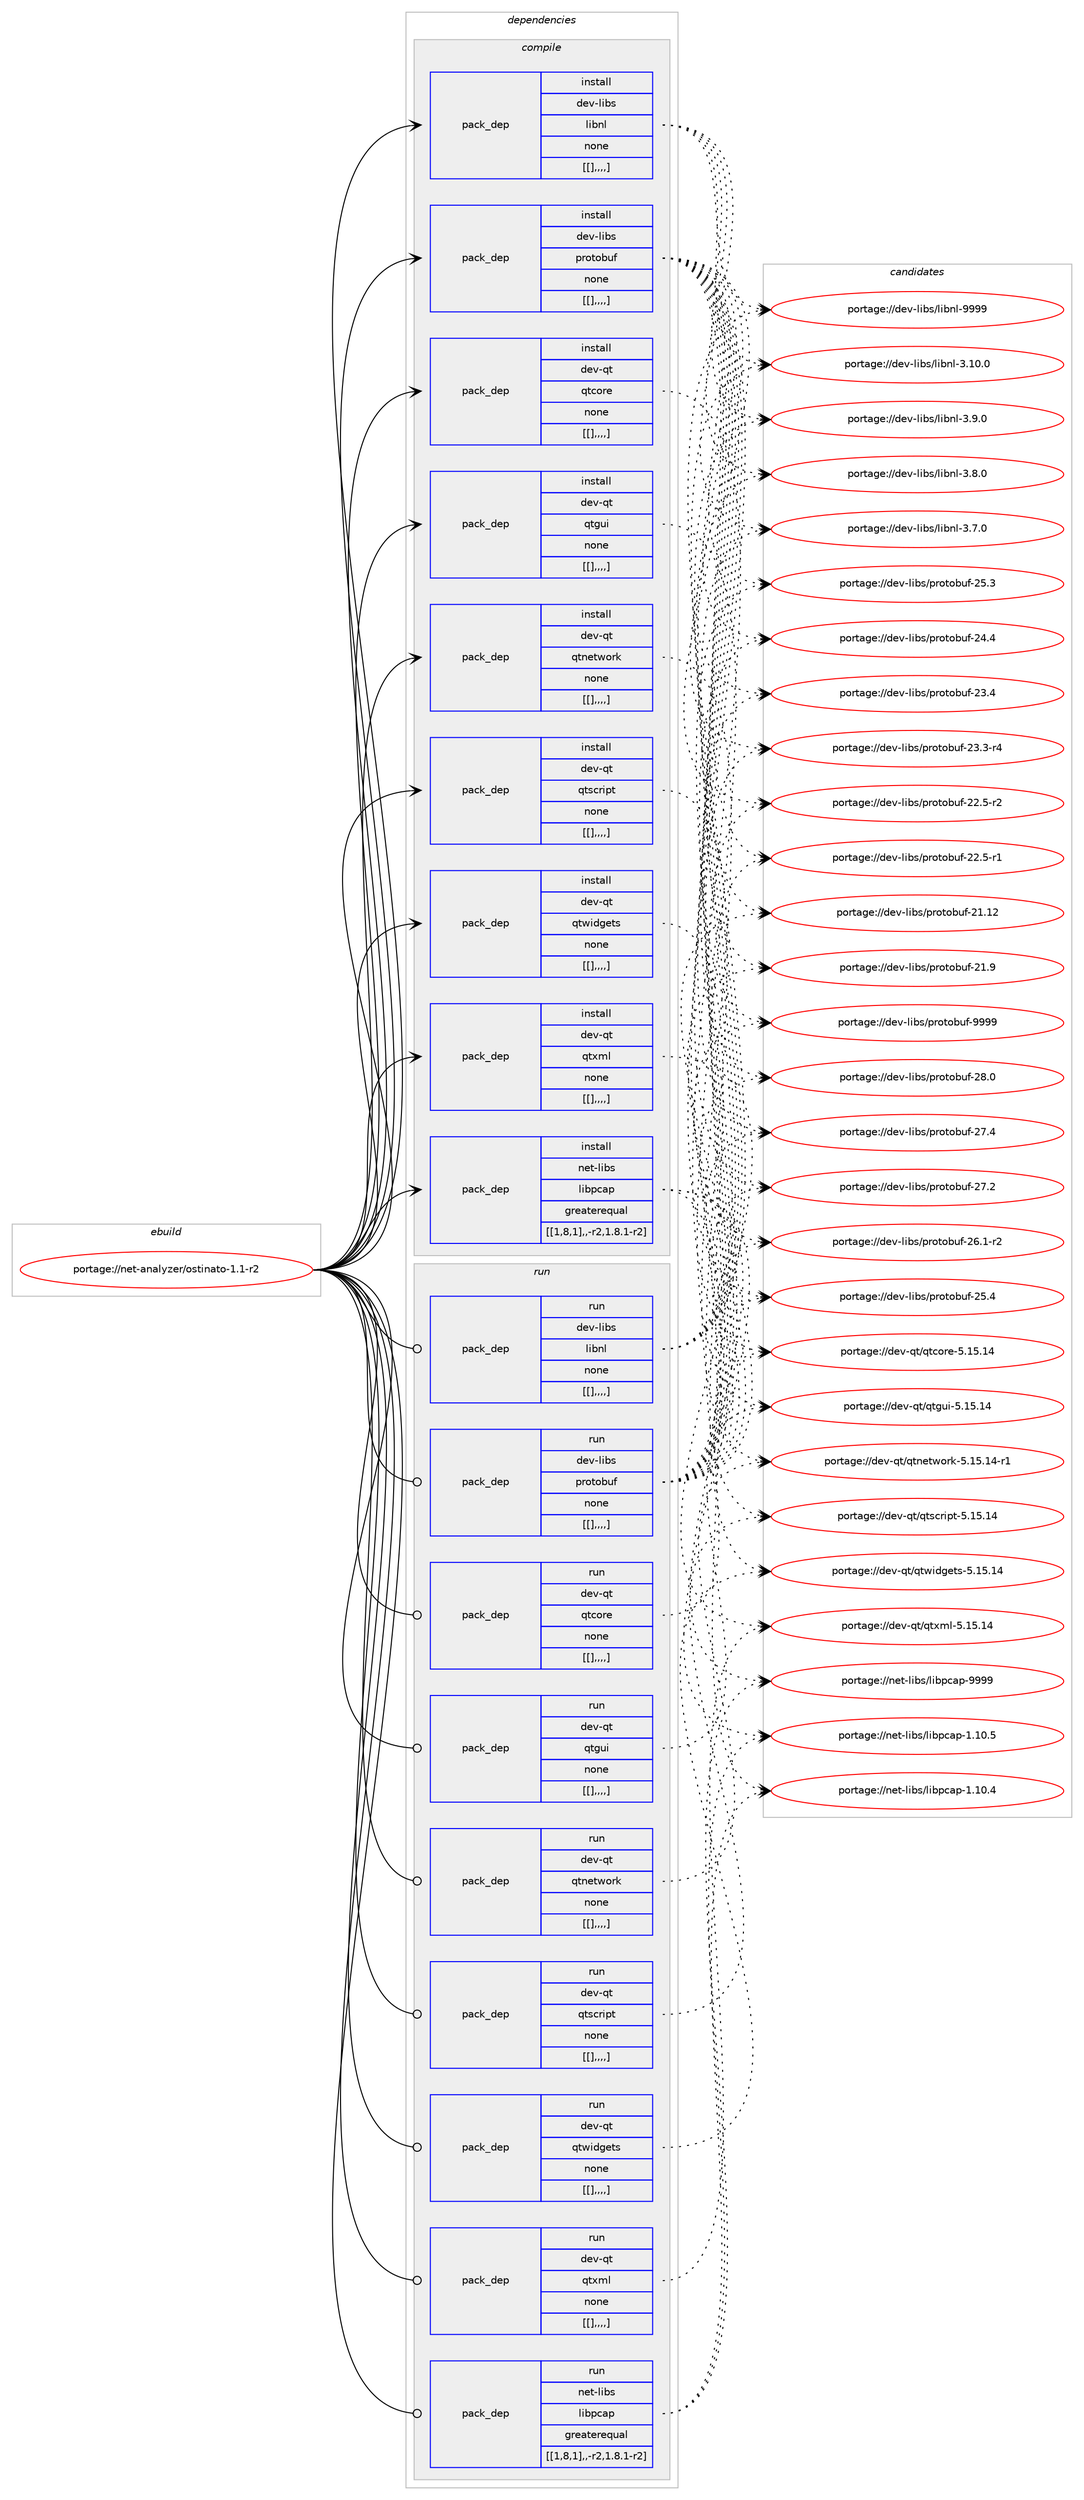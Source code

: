 digraph prolog {

# *************
# Graph options
# *************

newrank=true;
concentrate=true;
compound=true;
graph [rankdir=LR,fontname=Helvetica,fontsize=10,ranksep=1.5];#, ranksep=2.5, nodesep=0.2];
edge  [arrowhead=vee];
node  [fontname=Helvetica,fontsize=10];

# **********
# The ebuild
# **********

subgraph cluster_leftcol {
color=gray;
label=<<i>ebuild</i>>;
id [label="portage://net-analyzer/ostinato-1.1-r2", color=red, width=4, href="../net-analyzer/ostinato-1.1-r2.svg"];
}

# ****************
# The dependencies
# ****************

subgraph cluster_midcol {
color=gray;
label=<<i>dependencies</i>>;
subgraph cluster_compile {
fillcolor="#eeeeee";
style=filled;
label=<<i>compile</i>>;
subgraph pack264394 {
dependency359772 [label=<<TABLE BORDER="0" CELLBORDER="1" CELLSPACING="0" CELLPADDING="4" WIDTH="220"><TR><TD ROWSPAN="6" CELLPADDING="30">pack_dep</TD></TR><TR><TD WIDTH="110">install</TD></TR><TR><TD>dev-libs</TD></TR><TR><TD>libnl</TD></TR><TR><TD>none</TD></TR><TR><TD>[[],,,,]</TD></TR></TABLE>>, shape=none, color=blue];
}
id:e -> dependency359772:w [weight=20,style="solid",arrowhead="vee"];
subgraph pack264395 {
dependency359773 [label=<<TABLE BORDER="0" CELLBORDER="1" CELLSPACING="0" CELLPADDING="4" WIDTH="220"><TR><TD ROWSPAN="6" CELLPADDING="30">pack_dep</TD></TR><TR><TD WIDTH="110">install</TD></TR><TR><TD>dev-libs</TD></TR><TR><TD>protobuf</TD></TR><TR><TD>none</TD></TR><TR><TD>[[],,,,]</TD></TR></TABLE>>, shape=none, color=blue];
}
id:e -> dependency359773:w [weight=20,style="solid",arrowhead="vee"];
subgraph pack264396 {
dependency359774 [label=<<TABLE BORDER="0" CELLBORDER="1" CELLSPACING="0" CELLPADDING="4" WIDTH="220"><TR><TD ROWSPAN="6" CELLPADDING="30">pack_dep</TD></TR><TR><TD WIDTH="110">install</TD></TR><TR><TD>dev-qt</TD></TR><TR><TD>qtcore</TD></TR><TR><TD>none</TD></TR><TR><TD>[[],,,,]</TD></TR></TABLE>>, shape=none, color=blue];
}
id:e -> dependency359774:w [weight=20,style="solid",arrowhead="vee"];
subgraph pack264397 {
dependency359775 [label=<<TABLE BORDER="0" CELLBORDER="1" CELLSPACING="0" CELLPADDING="4" WIDTH="220"><TR><TD ROWSPAN="6" CELLPADDING="30">pack_dep</TD></TR><TR><TD WIDTH="110">install</TD></TR><TR><TD>dev-qt</TD></TR><TR><TD>qtgui</TD></TR><TR><TD>none</TD></TR><TR><TD>[[],,,,]</TD></TR></TABLE>>, shape=none, color=blue];
}
id:e -> dependency359775:w [weight=20,style="solid",arrowhead="vee"];
subgraph pack264398 {
dependency359776 [label=<<TABLE BORDER="0" CELLBORDER="1" CELLSPACING="0" CELLPADDING="4" WIDTH="220"><TR><TD ROWSPAN="6" CELLPADDING="30">pack_dep</TD></TR><TR><TD WIDTH="110">install</TD></TR><TR><TD>dev-qt</TD></TR><TR><TD>qtnetwork</TD></TR><TR><TD>none</TD></TR><TR><TD>[[],,,,]</TD></TR></TABLE>>, shape=none, color=blue];
}
id:e -> dependency359776:w [weight=20,style="solid",arrowhead="vee"];
subgraph pack264399 {
dependency359777 [label=<<TABLE BORDER="0" CELLBORDER="1" CELLSPACING="0" CELLPADDING="4" WIDTH="220"><TR><TD ROWSPAN="6" CELLPADDING="30">pack_dep</TD></TR><TR><TD WIDTH="110">install</TD></TR><TR><TD>dev-qt</TD></TR><TR><TD>qtscript</TD></TR><TR><TD>none</TD></TR><TR><TD>[[],,,,]</TD></TR></TABLE>>, shape=none, color=blue];
}
id:e -> dependency359777:w [weight=20,style="solid",arrowhead="vee"];
subgraph pack264400 {
dependency359778 [label=<<TABLE BORDER="0" CELLBORDER="1" CELLSPACING="0" CELLPADDING="4" WIDTH="220"><TR><TD ROWSPAN="6" CELLPADDING="30">pack_dep</TD></TR><TR><TD WIDTH="110">install</TD></TR><TR><TD>dev-qt</TD></TR><TR><TD>qtwidgets</TD></TR><TR><TD>none</TD></TR><TR><TD>[[],,,,]</TD></TR></TABLE>>, shape=none, color=blue];
}
id:e -> dependency359778:w [weight=20,style="solid",arrowhead="vee"];
subgraph pack264401 {
dependency359779 [label=<<TABLE BORDER="0" CELLBORDER="1" CELLSPACING="0" CELLPADDING="4" WIDTH="220"><TR><TD ROWSPAN="6" CELLPADDING="30">pack_dep</TD></TR><TR><TD WIDTH="110">install</TD></TR><TR><TD>dev-qt</TD></TR><TR><TD>qtxml</TD></TR><TR><TD>none</TD></TR><TR><TD>[[],,,,]</TD></TR></TABLE>>, shape=none, color=blue];
}
id:e -> dependency359779:w [weight=20,style="solid",arrowhead="vee"];
subgraph pack264402 {
dependency359780 [label=<<TABLE BORDER="0" CELLBORDER="1" CELLSPACING="0" CELLPADDING="4" WIDTH="220"><TR><TD ROWSPAN="6" CELLPADDING="30">pack_dep</TD></TR><TR><TD WIDTH="110">install</TD></TR><TR><TD>net-libs</TD></TR><TR><TD>libpcap</TD></TR><TR><TD>greaterequal</TD></TR><TR><TD>[[1,8,1],,-r2,1.8.1-r2]</TD></TR></TABLE>>, shape=none, color=blue];
}
id:e -> dependency359780:w [weight=20,style="solid",arrowhead="vee"];
}
subgraph cluster_compileandrun {
fillcolor="#eeeeee";
style=filled;
label=<<i>compile and run</i>>;
}
subgraph cluster_run {
fillcolor="#eeeeee";
style=filled;
label=<<i>run</i>>;
subgraph pack264403 {
dependency359781 [label=<<TABLE BORDER="0" CELLBORDER="1" CELLSPACING="0" CELLPADDING="4" WIDTH="220"><TR><TD ROWSPAN="6" CELLPADDING="30">pack_dep</TD></TR><TR><TD WIDTH="110">run</TD></TR><TR><TD>dev-libs</TD></TR><TR><TD>libnl</TD></TR><TR><TD>none</TD></TR><TR><TD>[[],,,,]</TD></TR></TABLE>>, shape=none, color=blue];
}
id:e -> dependency359781:w [weight=20,style="solid",arrowhead="odot"];
subgraph pack264404 {
dependency359782 [label=<<TABLE BORDER="0" CELLBORDER="1" CELLSPACING="0" CELLPADDING="4" WIDTH="220"><TR><TD ROWSPAN="6" CELLPADDING="30">pack_dep</TD></TR><TR><TD WIDTH="110">run</TD></TR><TR><TD>dev-libs</TD></TR><TR><TD>protobuf</TD></TR><TR><TD>none</TD></TR><TR><TD>[[],,,,]</TD></TR></TABLE>>, shape=none, color=blue];
}
id:e -> dependency359782:w [weight=20,style="solid",arrowhead="odot"];
subgraph pack264405 {
dependency359783 [label=<<TABLE BORDER="0" CELLBORDER="1" CELLSPACING="0" CELLPADDING="4" WIDTH="220"><TR><TD ROWSPAN="6" CELLPADDING="30">pack_dep</TD></TR><TR><TD WIDTH="110">run</TD></TR><TR><TD>dev-qt</TD></TR><TR><TD>qtcore</TD></TR><TR><TD>none</TD></TR><TR><TD>[[],,,,]</TD></TR></TABLE>>, shape=none, color=blue];
}
id:e -> dependency359783:w [weight=20,style="solid",arrowhead="odot"];
subgraph pack264406 {
dependency359784 [label=<<TABLE BORDER="0" CELLBORDER="1" CELLSPACING="0" CELLPADDING="4" WIDTH="220"><TR><TD ROWSPAN="6" CELLPADDING="30">pack_dep</TD></TR><TR><TD WIDTH="110">run</TD></TR><TR><TD>dev-qt</TD></TR><TR><TD>qtgui</TD></TR><TR><TD>none</TD></TR><TR><TD>[[],,,,]</TD></TR></TABLE>>, shape=none, color=blue];
}
id:e -> dependency359784:w [weight=20,style="solid",arrowhead="odot"];
subgraph pack264407 {
dependency359785 [label=<<TABLE BORDER="0" CELLBORDER="1" CELLSPACING="0" CELLPADDING="4" WIDTH="220"><TR><TD ROWSPAN="6" CELLPADDING="30">pack_dep</TD></TR><TR><TD WIDTH="110">run</TD></TR><TR><TD>dev-qt</TD></TR><TR><TD>qtnetwork</TD></TR><TR><TD>none</TD></TR><TR><TD>[[],,,,]</TD></TR></TABLE>>, shape=none, color=blue];
}
id:e -> dependency359785:w [weight=20,style="solid",arrowhead="odot"];
subgraph pack264408 {
dependency359786 [label=<<TABLE BORDER="0" CELLBORDER="1" CELLSPACING="0" CELLPADDING="4" WIDTH="220"><TR><TD ROWSPAN="6" CELLPADDING="30">pack_dep</TD></TR><TR><TD WIDTH="110">run</TD></TR><TR><TD>dev-qt</TD></TR><TR><TD>qtscript</TD></TR><TR><TD>none</TD></TR><TR><TD>[[],,,,]</TD></TR></TABLE>>, shape=none, color=blue];
}
id:e -> dependency359786:w [weight=20,style="solid",arrowhead="odot"];
subgraph pack264409 {
dependency359787 [label=<<TABLE BORDER="0" CELLBORDER="1" CELLSPACING="0" CELLPADDING="4" WIDTH="220"><TR><TD ROWSPAN="6" CELLPADDING="30">pack_dep</TD></TR><TR><TD WIDTH="110">run</TD></TR><TR><TD>dev-qt</TD></TR><TR><TD>qtwidgets</TD></TR><TR><TD>none</TD></TR><TR><TD>[[],,,,]</TD></TR></TABLE>>, shape=none, color=blue];
}
id:e -> dependency359787:w [weight=20,style="solid",arrowhead="odot"];
subgraph pack264410 {
dependency359788 [label=<<TABLE BORDER="0" CELLBORDER="1" CELLSPACING="0" CELLPADDING="4" WIDTH="220"><TR><TD ROWSPAN="6" CELLPADDING="30">pack_dep</TD></TR><TR><TD WIDTH="110">run</TD></TR><TR><TD>dev-qt</TD></TR><TR><TD>qtxml</TD></TR><TR><TD>none</TD></TR><TR><TD>[[],,,,]</TD></TR></TABLE>>, shape=none, color=blue];
}
id:e -> dependency359788:w [weight=20,style="solid",arrowhead="odot"];
subgraph pack264411 {
dependency359789 [label=<<TABLE BORDER="0" CELLBORDER="1" CELLSPACING="0" CELLPADDING="4" WIDTH="220"><TR><TD ROWSPAN="6" CELLPADDING="30">pack_dep</TD></TR><TR><TD WIDTH="110">run</TD></TR><TR><TD>net-libs</TD></TR><TR><TD>libpcap</TD></TR><TR><TD>greaterequal</TD></TR><TR><TD>[[1,8,1],,-r2,1.8.1-r2]</TD></TR></TABLE>>, shape=none, color=blue];
}
id:e -> dependency359789:w [weight=20,style="solid",arrowhead="odot"];
}
}

# **************
# The candidates
# **************

subgraph cluster_choices {
rank=same;
color=gray;
label=<<i>candidates</i>>;

subgraph choice264394 {
color=black;
nodesep=1;
choice100101118451081059811547108105981101084557575757 [label="portage://dev-libs/libnl-9999", color=red, width=4,href="../dev-libs/libnl-9999.svg"];
choice1001011184510810598115471081059811010845514649484648 [label="portage://dev-libs/libnl-3.10.0", color=red, width=4,href="../dev-libs/libnl-3.10.0.svg"];
choice10010111845108105981154710810598110108455146574648 [label="portage://dev-libs/libnl-3.9.0", color=red, width=4,href="../dev-libs/libnl-3.9.0.svg"];
choice10010111845108105981154710810598110108455146564648 [label="portage://dev-libs/libnl-3.8.0", color=red, width=4,href="../dev-libs/libnl-3.8.0.svg"];
choice10010111845108105981154710810598110108455146554648 [label="portage://dev-libs/libnl-3.7.0", color=red, width=4,href="../dev-libs/libnl-3.7.0.svg"];
dependency359772:e -> choice100101118451081059811547108105981101084557575757:w [style=dotted,weight="100"];
dependency359772:e -> choice1001011184510810598115471081059811010845514649484648:w [style=dotted,weight="100"];
dependency359772:e -> choice10010111845108105981154710810598110108455146574648:w [style=dotted,weight="100"];
dependency359772:e -> choice10010111845108105981154710810598110108455146564648:w [style=dotted,weight="100"];
dependency359772:e -> choice10010111845108105981154710810598110108455146554648:w [style=dotted,weight="100"];
}
subgraph choice264395 {
color=black;
nodesep=1;
choice100101118451081059811547112114111116111981171024557575757 [label="portage://dev-libs/protobuf-9999", color=red, width=4,href="../dev-libs/protobuf-9999.svg"];
choice100101118451081059811547112114111116111981171024550564648 [label="portage://dev-libs/protobuf-28.0", color=red, width=4,href="../dev-libs/protobuf-28.0.svg"];
choice100101118451081059811547112114111116111981171024550554652 [label="portage://dev-libs/protobuf-27.4", color=red, width=4,href="../dev-libs/protobuf-27.4.svg"];
choice100101118451081059811547112114111116111981171024550554650 [label="portage://dev-libs/protobuf-27.2", color=red, width=4,href="../dev-libs/protobuf-27.2.svg"];
choice1001011184510810598115471121141111161119811710245505446494511450 [label="portage://dev-libs/protobuf-26.1-r2", color=red, width=4,href="../dev-libs/protobuf-26.1-r2.svg"];
choice100101118451081059811547112114111116111981171024550534652 [label="portage://dev-libs/protobuf-25.4", color=red, width=4,href="../dev-libs/protobuf-25.4.svg"];
choice100101118451081059811547112114111116111981171024550534651 [label="portage://dev-libs/protobuf-25.3", color=red, width=4,href="../dev-libs/protobuf-25.3.svg"];
choice100101118451081059811547112114111116111981171024550524652 [label="portage://dev-libs/protobuf-24.4", color=red, width=4,href="../dev-libs/protobuf-24.4.svg"];
choice100101118451081059811547112114111116111981171024550514652 [label="portage://dev-libs/protobuf-23.4", color=red, width=4,href="../dev-libs/protobuf-23.4.svg"];
choice1001011184510810598115471121141111161119811710245505146514511452 [label="portage://dev-libs/protobuf-23.3-r4", color=red, width=4,href="../dev-libs/protobuf-23.3-r4.svg"];
choice1001011184510810598115471121141111161119811710245505046534511450 [label="portage://dev-libs/protobuf-22.5-r2", color=red, width=4,href="../dev-libs/protobuf-22.5-r2.svg"];
choice1001011184510810598115471121141111161119811710245505046534511449 [label="portage://dev-libs/protobuf-22.5-r1", color=red, width=4,href="../dev-libs/protobuf-22.5-r1.svg"];
choice10010111845108105981154711211411111611198117102455049464950 [label="portage://dev-libs/protobuf-21.12", color=red, width=4,href="../dev-libs/protobuf-21.12.svg"];
choice100101118451081059811547112114111116111981171024550494657 [label="portage://dev-libs/protobuf-21.9", color=red, width=4,href="../dev-libs/protobuf-21.9.svg"];
dependency359773:e -> choice100101118451081059811547112114111116111981171024557575757:w [style=dotted,weight="100"];
dependency359773:e -> choice100101118451081059811547112114111116111981171024550564648:w [style=dotted,weight="100"];
dependency359773:e -> choice100101118451081059811547112114111116111981171024550554652:w [style=dotted,weight="100"];
dependency359773:e -> choice100101118451081059811547112114111116111981171024550554650:w [style=dotted,weight="100"];
dependency359773:e -> choice1001011184510810598115471121141111161119811710245505446494511450:w [style=dotted,weight="100"];
dependency359773:e -> choice100101118451081059811547112114111116111981171024550534652:w [style=dotted,weight="100"];
dependency359773:e -> choice100101118451081059811547112114111116111981171024550534651:w [style=dotted,weight="100"];
dependency359773:e -> choice100101118451081059811547112114111116111981171024550524652:w [style=dotted,weight="100"];
dependency359773:e -> choice100101118451081059811547112114111116111981171024550514652:w [style=dotted,weight="100"];
dependency359773:e -> choice1001011184510810598115471121141111161119811710245505146514511452:w [style=dotted,weight="100"];
dependency359773:e -> choice1001011184510810598115471121141111161119811710245505046534511450:w [style=dotted,weight="100"];
dependency359773:e -> choice1001011184510810598115471121141111161119811710245505046534511449:w [style=dotted,weight="100"];
dependency359773:e -> choice10010111845108105981154711211411111611198117102455049464950:w [style=dotted,weight="100"];
dependency359773:e -> choice100101118451081059811547112114111116111981171024550494657:w [style=dotted,weight="100"];
}
subgraph choice264396 {
color=black;
nodesep=1;
choice1001011184511311647113116991111141014553464953464952 [label="portage://dev-qt/qtcore-5.15.14", color=red, width=4,href="../dev-qt/qtcore-5.15.14.svg"];
dependency359774:e -> choice1001011184511311647113116991111141014553464953464952:w [style=dotted,weight="100"];
}
subgraph choice264397 {
color=black;
nodesep=1;
choice10010111845113116471131161031171054553464953464952 [label="portage://dev-qt/qtgui-5.15.14", color=red, width=4,href="../dev-qt/qtgui-5.15.14.svg"];
dependency359775:e -> choice10010111845113116471131161031171054553464953464952:w [style=dotted,weight="100"];
}
subgraph choice264398 {
color=black;
nodesep=1;
choice100101118451131164711311611010111611911111410745534649534649524511449 [label="portage://dev-qt/qtnetwork-5.15.14-r1", color=red, width=4,href="../dev-qt/qtnetwork-5.15.14-r1.svg"];
dependency359776:e -> choice100101118451131164711311611010111611911111410745534649534649524511449:w [style=dotted,weight="100"];
}
subgraph choice264399 {
color=black;
nodesep=1;
choice1001011184511311647113116115991141051121164553464953464952 [label="portage://dev-qt/qtscript-5.15.14", color=red, width=4,href="../dev-qt/qtscript-5.15.14.svg"];
dependency359777:e -> choice1001011184511311647113116115991141051121164553464953464952:w [style=dotted,weight="100"];
}
subgraph choice264400 {
color=black;
nodesep=1;
choice10010111845113116471131161191051001031011161154553464953464952 [label="portage://dev-qt/qtwidgets-5.15.14", color=red, width=4,href="../dev-qt/qtwidgets-5.15.14.svg"];
dependency359778:e -> choice10010111845113116471131161191051001031011161154553464953464952:w [style=dotted,weight="100"];
}
subgraph choice264401 {
color=black;
nodesep=1;
choice10010111845113116471131161201091084553464953464952 [label="portage://dev-qt/qtxml-5.15.14", color=red, width=4,href="../dev-qt/qtxml-5.15.14.svg"];
dependency359779:e -> choice10010111845113116471131161201091084553464953464952:w [style=dotted,weight="100"];
}
subgraph choice264402 {
color=black;
nodesep=1;
choice1101011164510810598115471081059811299971124557575757 [label="portage://net-libs/libpcap-9999", color=red, width=4,href="../net-libs/libpcap-9999.svg"];
choice11010111645108105981154710810598112999711245494649484653 [label="portage://net-libs/libpcap-1.10.5", color=red, width=4,href="../net-libs/libpcap-1.10.5.svg"];
choice11010111645108105981154710810598112999711245494649484652 [label="portage://net-libs/libpcap-1.10.4", color=red, width=4,href="../net-libs/libpcap-1.10.4.svg"];
dependency359780:e -> choice1101011164510810598115471081059811299971124557575757:w [style=dotted,weight="100"];
dependency359780:e -> choice11010111645108105981154710810598112999711245494649484653:w [style=dotted,weight="100"];
dependency359780:e -> choice11010111645108105981154710810598112999711245494649484652:w [style=dotted,weight="100"];
}
subgraph choice264403 {
color=black;
nodesep=1;
choice100101118451081059811547108105981101084557575757 [label="portage://dev-libs/libnl-9999", color=red, width=4,href="../dev-libs/libnl-9999.svg"];
choice1001011184510810598115471081059811010845514649484648 [label="portage://dev-libs/libnl-3.10.0", color=red, width=4,href="../dev-libs/libnl-3.10.0.svg"];
choice10010111845108105981154710810598110108455146574648 [label="portage://dev-libs/libnl-3.9.0", color=red, width=4,href="../dev-libs/libnl-3.9.0.svg"];
choice10010111845108105981154710810598110108455146564648 [label="portage://dev-libs/libnl-3.8.0", color=red, width=4,href="../dev-libs/libnl-3.8.0.svg"];
choice10010111845108105981154710810598110108455146554648 [label="portage://dev-libs/libnl-3.7.0", color=red, width=4,href="../dev-libs/libnl-3.7.0.svg"];
dependency359781:e -> choice100101118451081059811547108105981101084557575757:w [style=dotted,weight="100"];
dependency359781:e -> choice1001011184510810598115471081059811010845514649484648:w [style=dotted,weight="100"];
dependency359781:e -> choice10010111845108105981154710810598110108455146574648:w [style=dotted,weight="100"];
dependency359781:e -> choice10010111845108105981154710810598110108455146564648:w [style=dotted,weight="100"];
dependency359781:e -> choice10010111845108105981154710810598110108455146554648:w [style=dotted,weight="100"];
}
subgraph choice264404 {
color=black;
nodesep=1;
choice100101118451081059811547112114111116111981171024557575757 [label="portage://dev-libs/protobuf-9999", color=red, width=4,href="../dev-libs/protobuf-9999.svg"];
choice100101118451081059811547112114111116111981171024550564648 [label="portage://dev-libs/protobuf-28.0", color=red, width=4,href="../dev-libs/protobuf-28.0.svg"];
choice100101118451081059811547112114111116111981171024550554652 [label="portage://dev-libs/protobuf-27.4", color=red, width=4,href="../dev-libs/protobuf-27.4.svg"];
choice100101118451081059811547112114111116111981171024550554650 [label="portage://dev-libs/protobuf-27.2", color=red, width=4,href="../dev-libs/protobuf-27.2.svg"];
choice1001011184510810598115471121141111161119811710245505446494511450 [label="portage://dev-libs/protobuf-26.1-r2", color=red, width=4,href="../dev-libs/protobuf-26.1-r2.svg"];
choice100101118451081059811547112114111116111981171024550534652 [label="portage://dev-libs/protobuf-25.4", color=red, width=4,href="../dev-libs/protobuf-25.4.svg"];
choice100101118451081059811547112114111116111981171024550534651 [label="portage://dev-libs/protobuf-25.3", color=red, width=4,href="../dev-libs/protobuf-25.3.svg"];
choice100101118451081059811547112114111116111981171024550524652 [label="portage://dev-libs/protobuf-24.4", color=red, width=4,href="../dev-libs/protobuf-24.4.svg"];
choice100101118451081059811547112114111116111981171024550514652 [label="portage://dev-libs/protobuf-23.4", color=red, width=4,href="../dev-libs/protobuf-23.4.svg"];
choice1001011184510810598115471121141111161119811710245505146514511452 [label="portage://dev-libs/protobuf-23.3-r4", color=red, width=4,href="../dev-libs/protobuf-23.3-r4.svg"];
choice1001011184510810598115471121141111161119811710245505046534511450 [label="portage://dev-libs/protobuf-22.5-r2", color=red, width=4,href="../dev-libs/protobuf-22.5-r2.svg"];
choice1001011184510810598115471121141111161119811710245505046534511449 [label="portage://dev-libs/protobuf-22.5-r1", color=red, width=4,href="../dev-libs/protobuf-22.5-r1.svg"];
choice10010111845108105981154711211411111611198117102455049464950 [label="portage://dev-libs/protobuf-21.12", color=red, width=4,href="../dev-libs/protobuf-21.12.svg"];
choice100101118451081059811547112114111116111981171024550494657 [label="portage://dev-libs/protobuf-21.9", color=red, width=4,href="../dev-libs/protobuf-21.9.svg"];
dependency359782:e -> choice100101118451081059811547112114111116111981171024557575757:w [style=dotted,weight="100"];
dependency359782:e -> choice100101118451081059811547112114111116111981171024550564648:w [style=dotted,weight="100"];
dependency359782:e -> choice100101118451081059811547112114111116111981171024550554652:w [style=dotted,weight="100"];
dependency359782:e -> choice100101118451081059811547112114111116111981171024550554650:w [style=dotted,weight="100"];
dependency359782:e -> choice1001011184510810598115471121141111161119811710245505446494511450:w [style=dotted,weight="100"];
dependency359782:e -> choice100101118451081059811547112114111116111981171024550534652:w [style=dotted,weight="100"];
dependency359782:e -> choice100101118451081059811547112114111116111981171024550534651:w [style=dotted,weight="100"];
dependency359782:e -> choice100101118451081059811547112114111116111981171024550524652:w [style=dotted,weight="100"];
dependency359782:e -> choice100101118451081059811547112114111116111981171024550514652:w [style=dotted,weight="100"];
dependency359782:e -> choice1001011184510810598115471121141111161119811710245505146514511452:w [style=dotted,weight="100"];
dependency359782:e -> choice1001011184510810598115471121141111161119811710245505046534511450:w [style=dotted,weight="100"];
dependency359782:e -> choice1001011184510810598115471121141111161119811710245505046534511449:w [style=dotted,weight="100"];
dependency359782:e -> choice10010111845108105981154711211411111611198117102455049464950:w [style=dotted,weight="100"];
dependency359782:e -> choice100101118451081059811547112114111116111981171024550494657:w [style=dotted,weight="100"];
}
subgraph choice264405 {
color=black;
nodesep=1;
choice1001011184511311647113116991111141014553464953464952 [label="portage://dev-qt/qtcore-5.15.14", color=red, width=4,href="../dev-qt/qtcore-5.15.14.svg"];
dependency359783:e -> choice1001011184511311647113116991111141014553464953464952:w [style=dotted,weight="100"];
}
subgraph choice264406 {
color=black;
nodesep=1;
choice10010111845113116471131161031171054553464953464952 [label="portage://dev-qt/qtgui-5.15.14", color=red, width=4,href="../dev-qt/qtgui-5.15.14.svg"];
dependency359784:e -> choice10010111845113116471131161031171054553464953464952:w [style=dotted,weight="100"];
}
subgraph choice264407 {
color=black;
nodesep=1;
choice100101118451131164711311611010111611911111410745534649534649524511449 [label="portage://dev-qt/qtnetwork-5.15.14-r1", color=red, width=4,href="../dev-qt/qtnetwork-5.15.14-r1.svg"];
dependency359785:e -> choice100101118451131164711311611010111611911111410745534649534649524511449:w [style=dotted,weight="100"];
}
subgraph choice264408 {
color=black;
nodesep=1;
choice1001011184511311647113116115991141051121164553464953464952 [label="portage://dev-qt/qtscript-5.15.14", color=red, width=4,href="../dev-qt/qtscript-5.15.14.svg"];
dependency359786:e -> choice1001011184511311647113116115991141051121164553464953464952:w [style=dotted,weight="100"];
}
subgraph choice264409 {
color=black;
nodesep=1;
choice10010111845113116471131161191051001031011161154553464953464952 [label="portage://dev-qt/qtwidgets-5.15.14", color=red, width=4,href="../dev-qt/qtwidgets-5.15.14.svg"];
dependency359787:e -> choice10010111845113116471131161191051001031011161154553464953464952:w [style=dotted,weight="100"];
}
subgraph choice264410 {
color=black;
nodesep=1;
choice10010111845113116471131161201091084553464953464952 [label="portage://dev-qt/qtxml-5.15.14", color=red, width=4,href="../dev-qt/qtxml-5.15.14.svg"];
dependency359788:e -> choice10010111845113116471131161201091084553464953464952:w [style=dotted,weight="100"];
}
subgraph choice264411 {
color=black;
nodesep=1;
choice1101011164510810598115471081059811299971124557575757 [label="portage://net-libs/libpcap-9999", color=red, width=4,href="../net-libs/libpcap-9999.svg"];
choice11010111645108105981154710810598112999711245494649484653 [label="portage://net-libs/libpcap-1.10.5", color=red, width=4,href="../net-libs/libpcap-1.10.5.svg"];
choice11010111645108105981154710810598112999711245494649484652 [label="portage://net-libs/libpcap-1.10.4", color=red, width=4,href="../net-libs/libpcap-1.10.4.svg"];
dependency359789:e -> choice1101011164510810598115471081059811299971124557575757:w [style=dotted,weight="100"];
dependency359789:e -> choice11010111645108105981154710810598112999711245494649484653:w [style=dotted,weight="100"];
dependency359789:e -> choice11010111645108105981154710810598112999711245494649484652:w [style=dotted,weight="100"];
}
}

}
